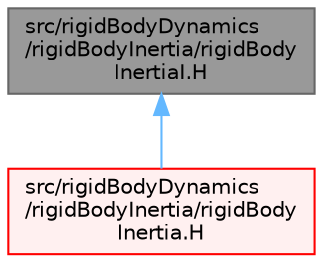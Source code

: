 digraph "src/rigidBodyDynamics/rigidBodyInertia/rigidBodyInertiaI.H"
{
 // LATEX_PDF_SIZE
  bgcolor="transparent";
  edge [fontname=Helvetica,fontsize=10,labelfontname=Helvetica,labelfontsize=10];
  node [fontname=Helvetica,fontsize=10,shape=box,height=0.2,width=0.4];
  Node1 [id="Node000001",label="src/rigidBodyDynamics\l/rigidBodyInertia/rigidBody\lInertiaI.H",height=0.2,width=0.4,color="gray40", fillcolor="grey60", style="filled", fontcolor="black",tooltip=" "];
  Node1 -> Node2 [id="edge1_Node000001_Node000002",dir="back",color="steelblue1",style="solid",tooltip=" "];
  Node2 [id="Node000002",label="src/rigidBodyDynamics\l/rigidBodyInertia/rigidBody\lInertia.H",height=0.2,width=0.4,color="red", fillcolor="#FFF0F0", style="filled",URL="$rigidBodyInertia_8H.html",tooltip=" "];
}
